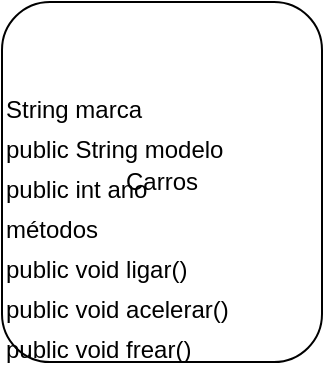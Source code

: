 <mxfile>
  <diagram name="Classe Carros">
    <mxGraphModel dx="2000" dy="1200" grid="1" gridSize="10" guides="1" tooltips="1" connect="1">
      <root>
        <mxCell id="0" />
        <mxCell id="1" parent="0" />
        <mxCell id="2" value="Carros" style="rounded=1;whiteSpace=wrap;html=1;" vertex="1" parent="1">
          <mxGeometry x="100" y="100" width="160" height="180" as="geometry" />
        </mxCell>
        <mxCell id="3" value="String marca" style="text;html=1;" vertex="1" parent="2">
          <mxGeometry y="40" width="160" height="20" as="geometry" />
        </mxCell>
        <mxCell id="4" value="public String modelo" style="text;html=1;" vertex="1" parent="2">
          <mxGeometry y="60" width="160" height="20" as="geometry" />
        </mxCell>
        <mxCell id="5" value="public int ano" style="text;html=1;" vertex="1" parent="2">
          <mxGeometry y="80" width="160" height="20" as="geometry" />
        </mxCell>
        <mxCell id="6" value="métodos" style="text;html=1;" vertex="1" parent="2">
          <mxGeometry y="100" width="160" height="20" as="geometry" />
        </mxCell>
        <mxCell id="7" value="public void ligar()" style="text;html=1;" vertex="1" parent="2">
          <mxGeometry y="120" width="160" height="20" as="geometry" />
        </mxCell>
        <mxCell id="8" value="public void acelerar()" style="text;html=1;" vertex="1" parent="2">
          <mxGeometry y="140" width="160" height="20" as="geometry" />
        </mxCell>
        <mxCell id="9" value="public void frear()" style="text;html=1;" vertex="1" parent="2">
          <mxGeometry y="160" width="160" height="20" as="geometry" />
        </mxCell>
      </root>
    </mxGraphModel>
  </diagram>
</mxfile>